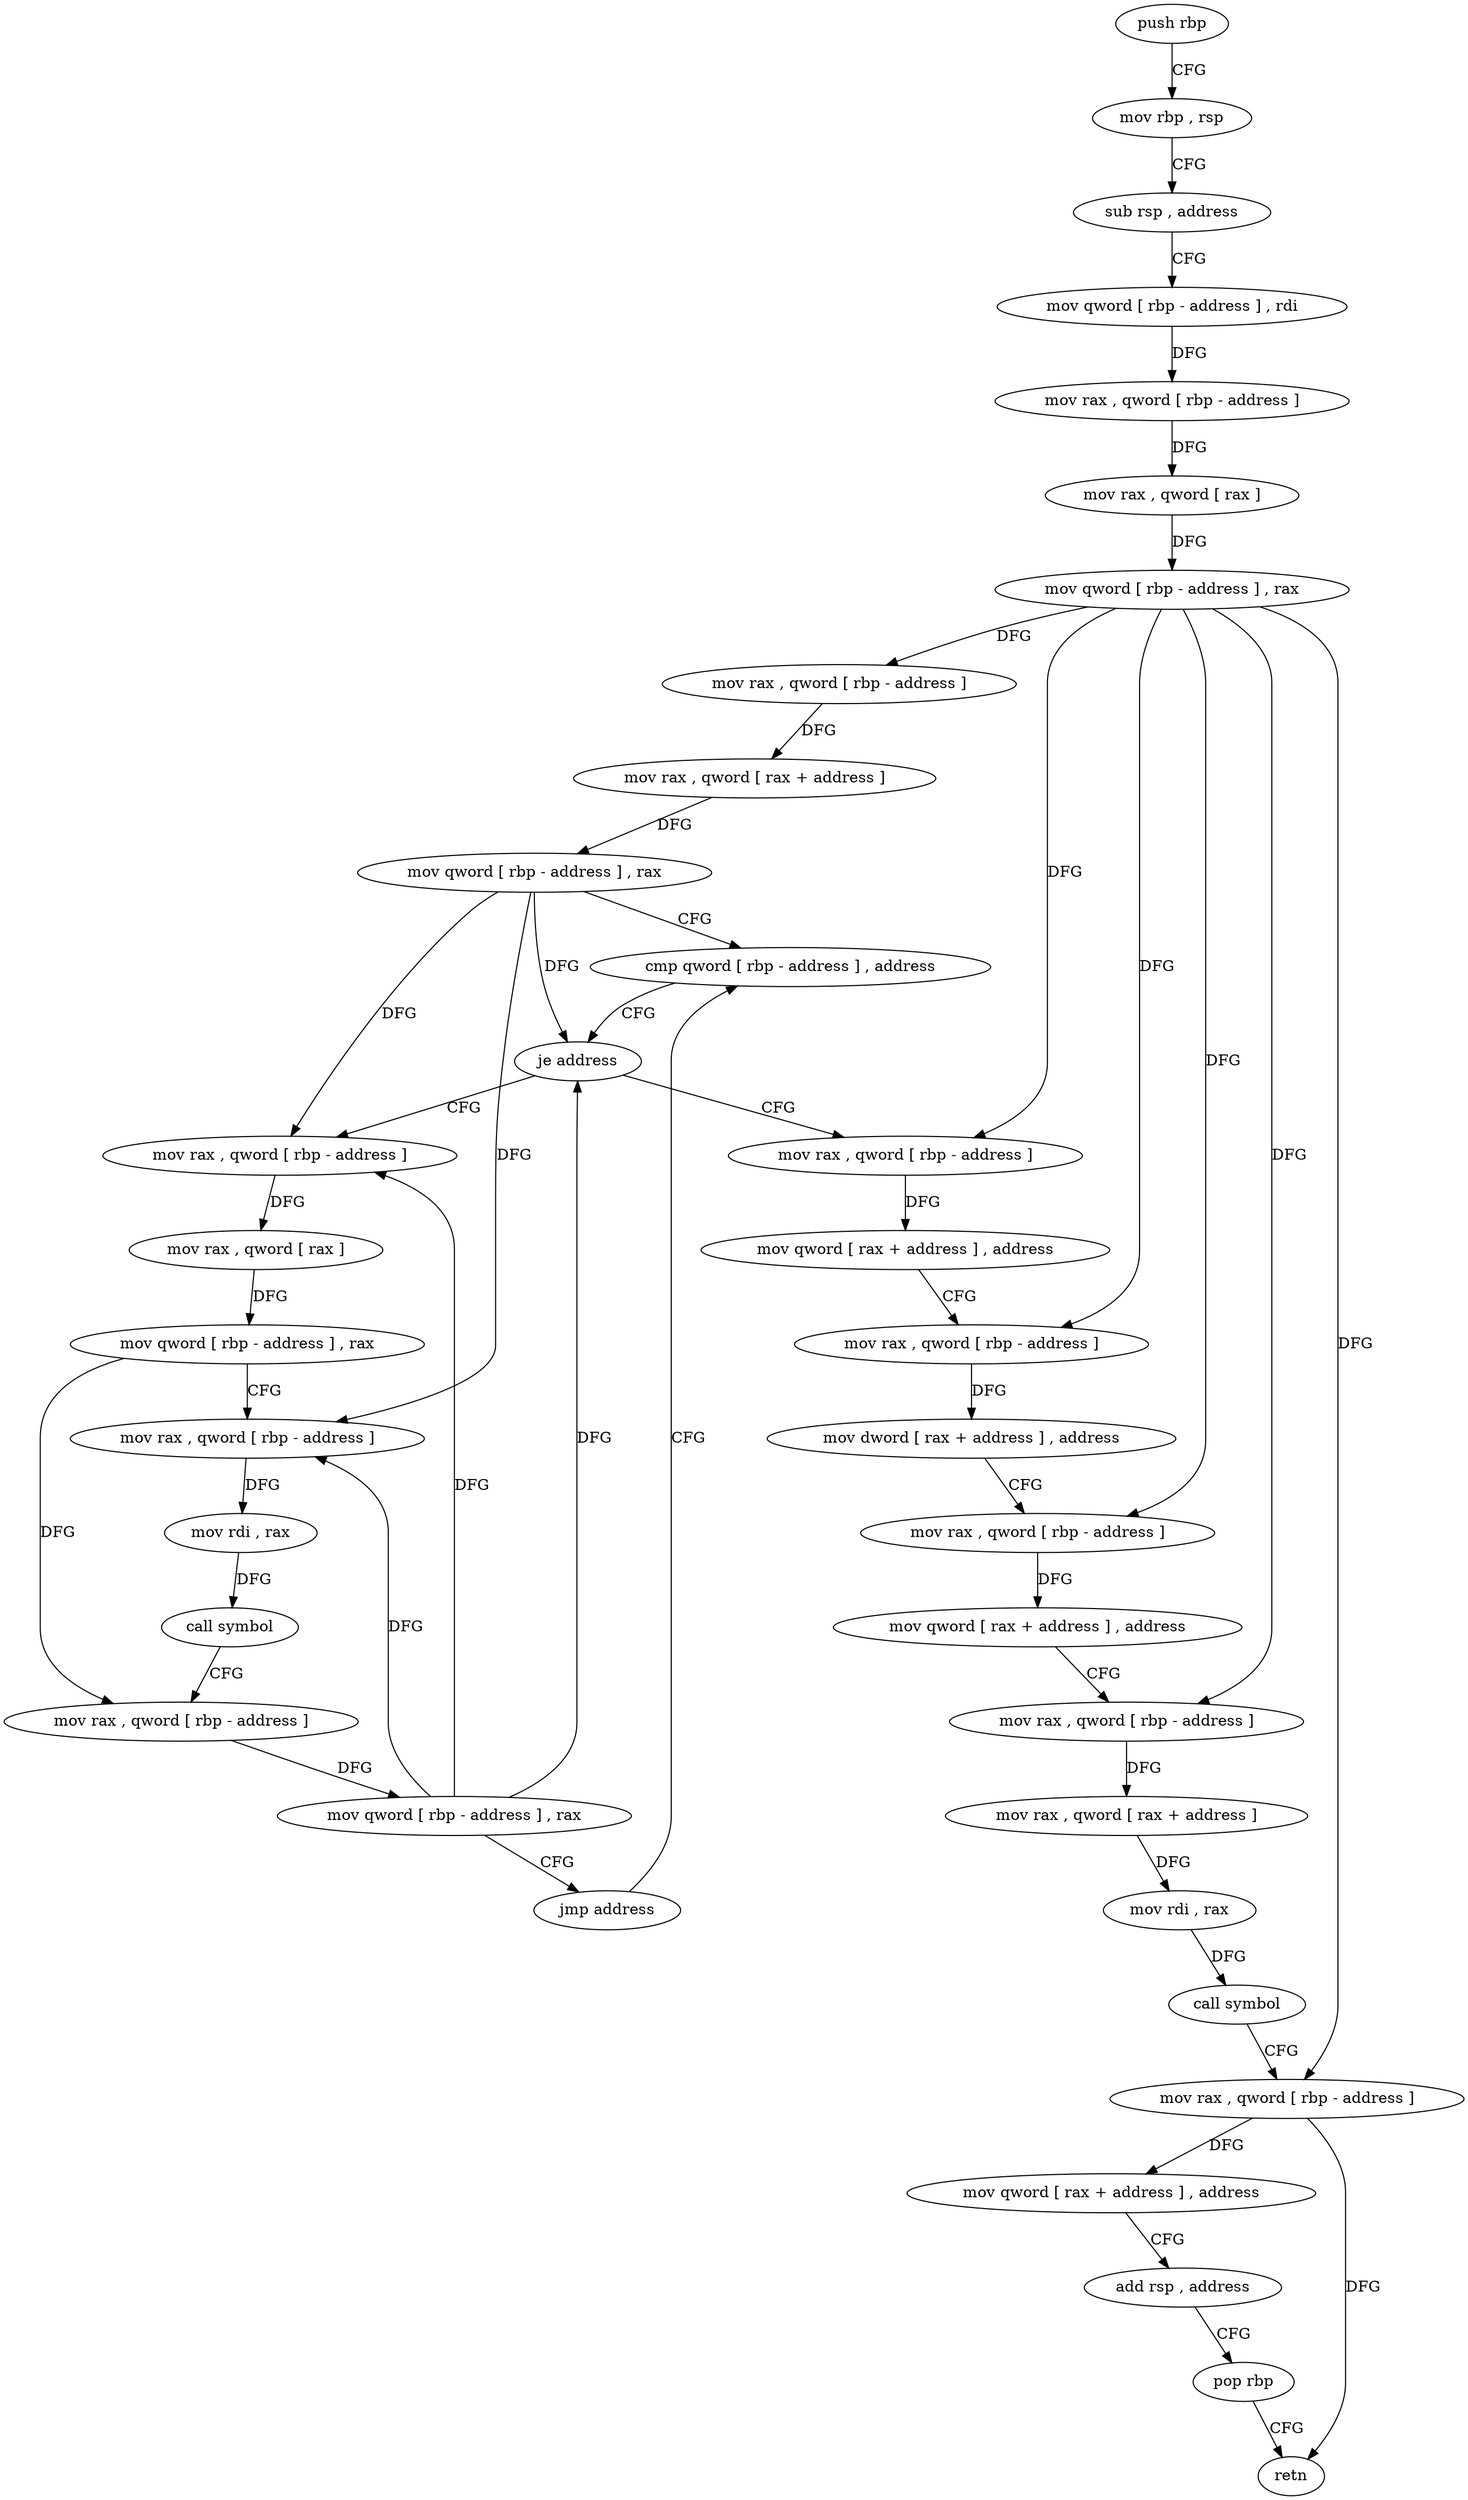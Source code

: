 digraph "func" {
"4237424" [label = "push rbp" ]
"4237425" [label = "mov rbp , rsp" ]
"4237428" [label = "sub rsp , address" ]
"4237432" [label = "mov qword [ rbp - address ] , rdi" ]
"4237436" [label = "mov rax , qword [ rbp - address ]" ]
"4237440" [label = "mov rax , qword [ rax ]" ]
"4237443" [label = "mov qword [ rbp - address ] , rax" ]
"4237447" [label = "mov rax , qword [ rbp - address ]" ]
"4237451" [label = "mov rax , qword [ rax + address ]" ]
"4237455" [label = "mov qword [ rbp - address ] , rax" ]
"4237459" [label = "cmp qword [ rbp - address ] , address" ]
"4237506" [label = "mov rax , qword [ rbp - address ]" ]
"4237510" [label = "mov qword [ rax + address ] , address" ]
"4237518" [label = "mov rax , qword [ rbp - address ]" ]
"4237522" [label = "mov dword [ rax + address ] , address" ]
"4237532" [label = "mov rax , qword [ rbp - address ]" ]
"4237536" [label = "mov qword [ rax + address ] , address" ]
"4237544" [label = "mov rax , qword [ rbp - address ]" ]
"4237548" [label = "mov rax , qword [ rax + address ]" ]
"4237552" [label = "mov rdi , rax" ]
"4237555" [label = "call symbol" ]
"4237560" [label = "mov rax , qword [ rbp - address ]" ]
"4237564" [label = "mov qword [ rax + address ] , address" ]
"4237572" [label = "add rsp , address" ]
"4237576" [label = "pop rbp" ]
"4237577" [label = "retn" ]
"4237470" [label = "mov rax , qword [ rbp - address ]" ]
"4237474" [label = "mov rax , qword [ rax ]" ]
"4237477" [label = "mov qword [ rbp - address ] , rax" ]
"4237481" [label = "mov rax , qword [ rbp - address ]" ]
"4237485" [label = "mov rdi , rax" ]
"4237488" [label = "call symbol" ]
"4237493" [label = "mov rax , qword [ rbp - address ]" ]
"4237497" [label = "mov qword [ rbp - address ] , rax" ]
"4237501" [label = "jmp address" ]
"4237464" [label = "je address" ]
"4237424" -> "4237425" [ label = "CFG" ]
"4237425" -> "4237428" [ label = "CFG" ]
"4237428" -> "4237432" [ label = "CFG" ]
"4237432" -> "4237436" [ label = "DFG" ]
"4237436" -> "4237440" [ label = "DFG" ]
"4237440" -> "4237443" [ label = "DFG" ]
"4237443" -> "4237447" [ label = "DFG" ]
"4237443" -> "4237506" [ label = "DFG" ]
"4237443" -> "4237518" [ label = "DFG" ]
"4237443" -> "4237532" [ label = "DFG" ]
"4237443" -> "4237544" [ label = "DFG" ]
"4237443" -> "4237560" [ label = "DFG" ]
"4237447" -> "4237451" [ label = "DFG" ]
"4237451" -> "4237455" [ label = "DFG" ]
"4237455" -> "4237459" [ label = "CFG" ]
"4237455" -> "4237464" [ label = "DFG" ]
"4237455" -> "4237470" [ label = "DFG" ]
"4237455" -> "4237481" [ label = "DFG" ]
"4237459" -> "4237464" [ label = "CFG" ]
"4237506" -> "4237510" [ label = "DFG" ]
"4237510" -> "4237518" [ label = "CFG" ]
"4237518" -> "4237522" [ label = "DFG" ]
"4237522" -> "4237532" [ label = "CFG" ]
"4237532" -> "4237536" [ label = "DFG" ]
"4237536" -> "4237544" [ label = "CFG" ]
"4237544" -> "4237548" [ label = "DFG" ]
"4237548" -> "4237552" [ label = "DFG" ]
"4237552" -> "4237555" [ label = "DFG" ]
"4237555" -> "4237560" [ label = "CFG" ]
"4237560" -> "4237564" [ label = "DFG" ]
"4237560" -> "4237577" [ label = "DFG" ]
"4237564" -> "4237572" [ label = "CFG" ]
"4237572" -> "4237576" [ label = "CFG" ]
"4237576" -> "4237577" [ label = "CFG" ]
"4237470" -> "4237474" [ label = "DFG" ]
"4237474" -> "4237477" [ label = "DFG" ]
"4237477" -> "4237481" [ label = "CFG" ]
"4237477" -> "4237493" [ label = "DFG" ]
"4237481" -> "4237485" [ label = "DFG" ]
"4237485" -> "4237488" [ label = "DFG" ]
"4237488" -> "4237493" [ label = "CFG" ]
"4237493" -> "4237497" [ label = "DFG" ]
"4237497" -> "4237501" [ label = "CFG" ]
"4237497" -> "4237464" [ label = "DFG" ]
"4237497" -> "4237470" [ label = "DFG" ]
"4237497" -> "4237481" [ label = "DFG" ]
"4237501" -> "4237459" [ label = "CFG" ]
"4237464" -> "4237506" [ label = "CFG" ]
"4237464" -> "4237470" [ label = "CFG" ]
}
